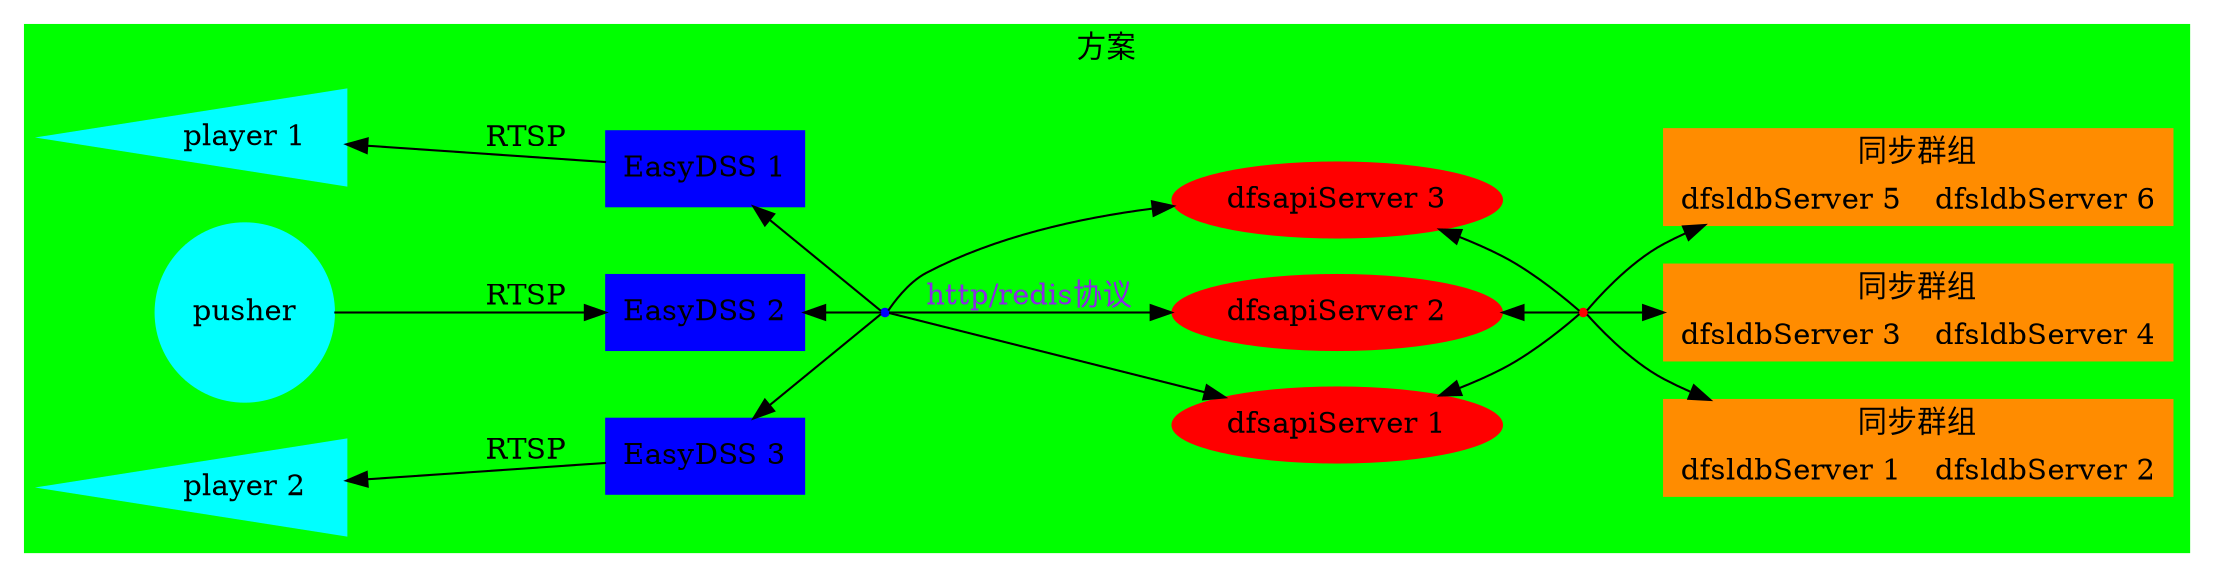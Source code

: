 digraph G {
	rankdir = LR;
	compound = true;

	subgraph cluster {
		style = filled;
		color = green;
		label = "方案";
	/******************************************************************************/
		node [shape=polygon, style=filled, color=cyan];
		player1 [sides=3, orientation=90, label="player 1"];
		node [shape=Mcircle, style=filled, color=cyan];
		pusher [label="pusher"];
		node [shape=polygon, style=filled, color=cyan];
		player2 [sides=3, orientation=90, label="player 2"];
	/******************************************************************************/
		node [shape=box, style=filled, color=blue];
		pusher -> EasyDSS2 [label="RTSP"];
		player1 -> EasyDSS1 [dir=back, label="RTSP"];
		player2 -> EasyDSS3 [dir=back, label="RTSP"];
		EasyDSS1 [label="EasyDSS 1"];
		EasyDSS2 [label="EasyDSS 2"];
		EasyDSS3 [label="EasyDSS 3"];
		EasyDSS1 -> api_point [dir=back];
		EasyDSS2 -> api_point [dir=back];
		EasyDSS3 -> api_point [dir=back];
	/******************************************************************************/
		node [shape=ellipse, style=filled, color=red];
		api_point [shape=point];
		api_point-> dfsapiServer1;
		api_point-> dfsapiServer2 [label="http/redis协议", fontcolor=blueviolet];
		api_point-> dfsapiServer3;
		dfsapiServer1 [label="dfsapiServer 1"];
		dfsapiServer2 [label="dfsapiServer 2"];
		dfsapiServer3 [label="dfsapiServer 3"];
		dfsapiServer1 -> ldb_point [dir=back];
		dfsapiServer2 -> ldb_point [dir=back];
		dfsapiServer3 -> ldb_point [dir=back];
	/******************************************************************************/
		node [shape=record, style=filled, color=darkorange];
		ldb_point [shape=point];
		ldb_point-> dfsldbServer1;
		ldb_point-> dfsldbServer2;
		ldb_point-> dfsldbServer3;
		dfsldbServer1 [label="{<db0> 同步群组}|{<db1> dfsldbServer 1|<db2> dfsldbServer 2}"];
		dfsldbServer2 [label="{<db0> 同步群组}|{<db1> dfsldbServer 3|<db2> dfsldbServer 4}"];
		dfsldbServer3 [label="{<db0> 同步群组}|{<db1> dfsldbServer 5|<db2> dfsldbServer 6}"];
	/******************************************************************************/
	}
}
